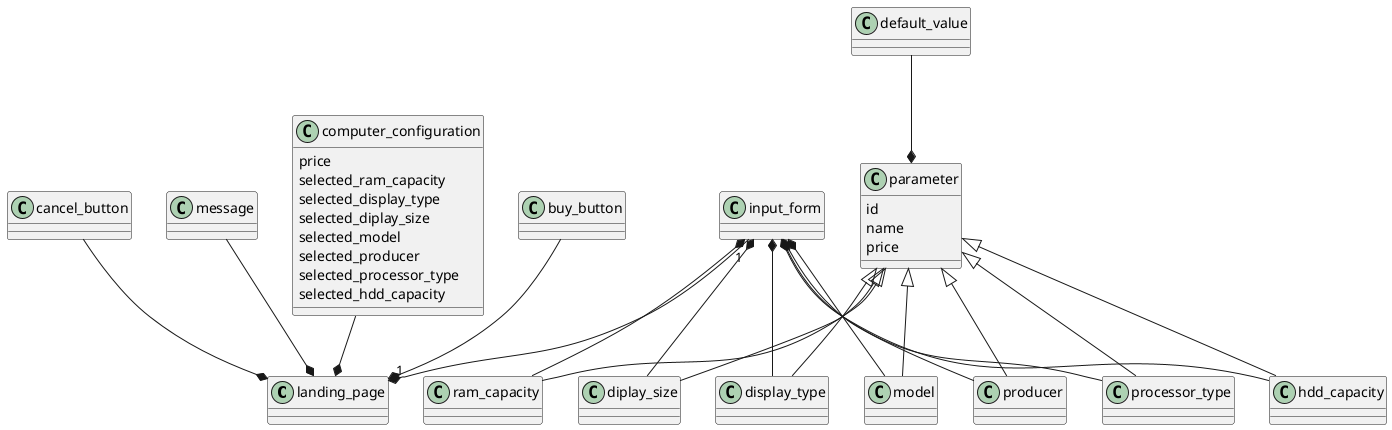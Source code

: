 @startuml

class landing_page {

}
input_form "1" --* "1" landing_page


class input_form {

}
input_form *-- processor_type
input_form *-- hdd_capacity
input_form *-- ram_capacity
input_form *-- diplay_size
input_form *-- display_type
input_form *-- model
input_form *-- producer

class parameter {
id
name
price
}
parameter <|-- processor_type
parameter <|-- hdd_capacity
parameter <|-- ram_capacity
parameter <|-- diplay_size
parameter <|-- display_type
parameter <|-- model
parameter <|-- producer

class computer_configuration {
price
selected_ram_capacity
selected_display_type
selected_diplay_size
selected_model
selected_producer
selected_processor_type
selected_hdd_capacity
}
computer_configuration --* landing_page

class processor_type {

}

class hdd_capacity{

}

class ram_capacity{

}

class diplay_size{
}

class display_type{

}

class model{

}

class producer{

}

class default_value {

}
default_value --* parameter


class buy_button {

}
buy_button --* landing_page

class cancel_button {

}
cancel_button --* landing_page

class message {

}
message --* landing_page

@enduml